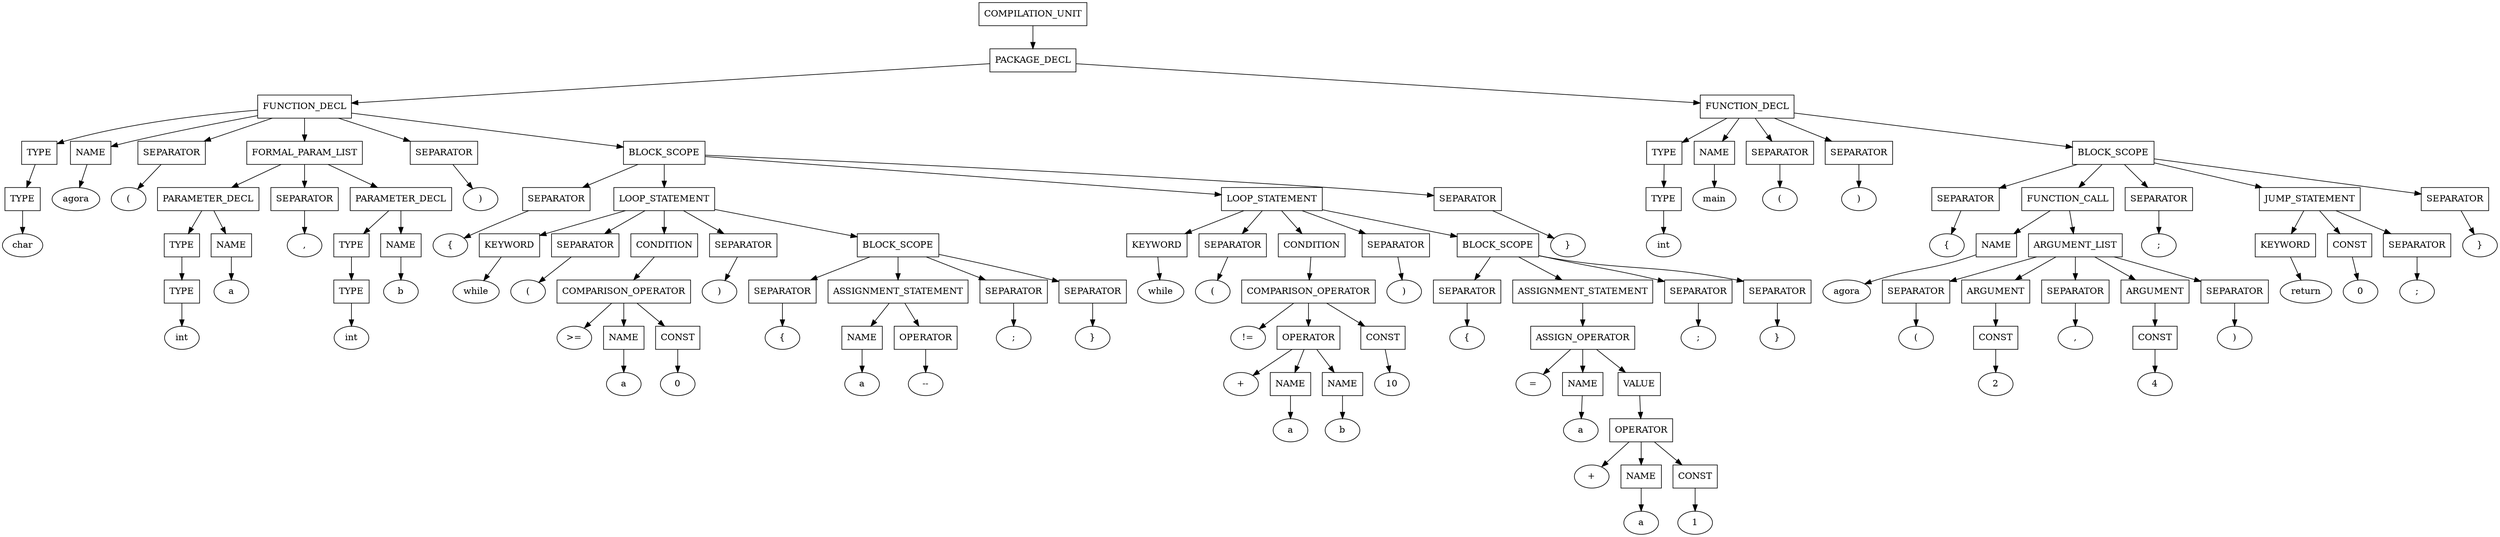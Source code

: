 digraph G {
	splines="TRUE";
	n_0 [label="COMPILATION_UNIT", shape="rectangle"]
	n_0 -> n_1
	n_1 [label="PACKAGE_DECL", shape="rectangle"]
	n_1 -> n_2
	n_2 [label="FUNCTION_DECL", shape="rectangle"]
	n_2 -> n_4
	n_4 [label="TYPE", shape="rectangle"]
	n_4 -> n_15
	n_15 [label="TYPE", shape="rectangle"]
	n_15 -> n_35
	n_35 [label="char", shape="ellipse"]
	n_2 -> n_5
	n_5 [label="NAME", shape="rectangle"]
	n_5 -> n_16
	n_16 [label="agora", shape="ellipse"]
	n_2 -> n_6
	n_6 [label="SEPARATOR", shape="rectangle"]
	n_6 -> n_17
	n_17 [label="(", shape="ellipse"]
	n_2 -> n_7
	n_7 [label="FORMAL_PARAM_LIST", shape="rectangle"]
	n_7 -> n_18
	n_18 [label="PARAMETER_DECL", shape="rectangle"]
	n_18 -> n_36
	n_36 [label="TYPE", shape="rectangle"]
	n_36 -> n_62
	n_62 [label="TYPE", shape="rectangle"]
	n_62 -> n_91
	n_91 [label="int", shape="ellipse"]
	n_18 -> n_37
	n_37 [label="NAME", shape="rectangle"]
	n_37 -> n_63
	n_63 [label="a", shape="ellipse"]
	n_7 -> n_19
	n_19 [label="SEPARATOR", shape="rectangle"]
	n_19 -> n_38
	n_38 [label=",", shape="ellipse"]
	n_7 -> n_20
	n_20 [label="PARAMETER_DECL", shape="rectangle"]
	n_20 -> n_39
	n_39 [label="TYPE", shape="rectangle"]
	n_39 -> n_64
	n_64 [label="TYPE", shape="rectangle"]
	n_64 -> n_92
	n_92 [label="int", shape="ellipse"]
	n_20 -> n_40
	n_40 [label="NAME", shape="rectangle"]
	n_40 -> n_65
	n_65 [label="b", shape="ellipse"]
	n_2 -> n_8
	n_8 [label="SEPARATOR", shape="rectangle"]
	n_8 -> n_21
	n_21 [label=")", shape="ellipse"]
	n_2 -> n_9
	n_9 [label="BLOCK_SCOPE", shape="rectangle"]
	n_9 -> n_22
	n_22 [label="SEPARATOR", shape="rectangle"]
	n_22 -> n_41
	n_41 [label="{", shape="ellipse"]
	n_9 -> n_23
	n_23 [label="LOOP_STATEMENT", shape="rectangle"]
	n_23 -> n_42
	n_42 [label="KEYWORD", shape="rectangle"]
	n_42 -> n_66
	n_66 [label="while", shape="ellipse"]
	n_23 -> n_43
	n_43 [label="SEPARATOR", shape="rectangle"]
	n_43 -> n_67
	n_67 [label="(", shape="ellipse"]
	n_23 -> n_44
	n_44 [label="CONDITION", shape="rectangle"]
	n_44 -> n_68
	n_68 [label="COMPARISON_OPERATOR", shape="rectangle"]
	n_68 -> n_93
	n_93 [label=">=", shape="ellipse"]
	n_68 -> n_94
	n_94 [label="NAME", shape="rectangle"]
	n_94 -> n_113
	n_113 [label="a", shape="ellipse"]
	n_68 -> n_95
	n_95 [label="CONST", shape="rectangle"]
	n_95 -> n_114
	n_114 [label="0", shape="ellipse"]
	n_23 -> n_45
	n_45 [label="SEPARATOR", shape="rectangle"]
	n_45 -> n_69
	n_69 [label=")", shape="ellipse"]
	n_23 -> n_46
	n_46 [label="BLOCK_SCOPE", shape="rectangle"]
	n_46 -> n_70
	n_70 [label="SEPARATOR", shape="rectangle"]
	n_70 -> n_96
	n_96 [label="{", shape="ellipse"]
	n_46 -> n_71
	n_71 [label="ASSIGNMENT_STATEMENT", shape="rectangle"]
	n_71 -> n_97
	n_97 [label="NAME", shape="rectangle"]
	n_97 -> n_115
	n_115 [label="a", shape="ellipse"]
	n_71 -> n_98
	n_98 [label="OPERATOR", shape="rectangle"]
	n_98 -> n_116
	n_116 [label="--", shape="ellipse"]
	n_46 -> n_72
	n_72 [label="SEPARATOR", shape="rectangle"]
	n_72 -> n_99
	n_99 [label=";", shape="ellipse"]
	n_46 -> n_73
	n_73 [label="SEPARATOR", shape="rectangle"]
	n_73 -> n_100
	n_100 [label="}", shape="ellipse"]
	n_9 -> n_24
	n_24 [label="LOOP_STATEMENT", shape="rectangle"]
	n_24 -> n_47
	n_47 [label="KEYWORD", shape="rectangle"]
	n_47 -> n_74
	n_74 [label="while", shape="ellipse"]
	n_24 -> n_48
	n_48 [label="SEPARATOR", shape="rectangle"]
	n_48 -> n_75
	n_75 [label="(", shape="ellipse"]
	n_24 -> n_49
	n_49 [label="CONDITION", shape="rectangle"]
	n_49 -> n_76
	n_76 [label="COMPARISON_OPERATOR", shape="rectangle"]
	n_76 -> n_101
	n_101 [label="!=", shape="ellipse"]
	n_76 -> n_102
	n_102 [label="OPERATOR", shape="rectangle"]
	n_102 -> n_117
	n_117 [label="+", shape="ellipse"]
	n_102 -> n_118
	n_118 [label="NAME", shape="rectangle"]
	n_118 -> n_126
	n_126 [label="a", shape="ellipse"]
	n_102 -> n_119
	n_119 [label="NAME", shape="rectangle"]
	n_119 -> n_127
	n_127 [label="b", shape="ellipse"]
	n_76 -> n_103
	n_103 [label="CONST", shape="rectangle"]
	n_103 -> n_120
	n_120 [label="10", shape="ellipse"]
	n_24 -> n_50
	n_50 [label="SEPARATOR", shape="rectangle"]
	n_50 -> n_77
	n_77 [label=")", shape="ellipse"]
	n_24 -> n_51
	n_51 [label="BLOCK_SCOPE", shape="rectangle"]
	n_51 -> n_78
	n_78 [label="SEPARATOR", shape="rectangle"]
	n_78 -> n_104
	n_104 [label="{", shape="ellipse"]
	n_51 -> n_79
	n_79 [label="ASSIGNMENT_STATEMENT", shape="rectangle"]
	n_79 -> n_105
	n_105 [label="ASSIGN_OPERATOR", shape="rectangle"]
	n_105 -> n_121
	n_121 [label="=", shape="ellipse"]
	n_105 -> n_122
	n_122 [label="NAME", shape="rectangle"]
	n_122 -> n_128
	n_128 [label="a", shape="ellipse"]
	n_105 -> n_123
	n_123 [label="VALUE", shape="rectangle"]
	n_123 -> n_129
	n_129 [label="OPERATOR", shape="rectangle"]
	n_129 -> n_130
	n_130 [label="+", shape="ellipse"]
	n_129 -> n_131
	n_131 [label="NAME", shape="rectangle"]
	n_131 -> n_133
	n_133 [label="a", shape="ellipse"]
	n_129 -> n_132
	n_132 [label="CONST", shape="rectangle"]
	n_132 -> n_134
	n_134 [label="1", shape="ellipse"]
	n_51 -> n_80
	n_80 [label="SEPARATOR", shape="rectangle"]
	n_80 -> n_106
	n_106 [label=";", shape="ellipse"]
	n_51 -> n_81
	n_81 [label="SEPARATOR", shape="rectangle"]
	n_81 -> n_107
	n_107 [label="}", shape="ellipse"]
	n_9 -> n_25
	n_25 [label="SEPARATOR", shape="rectangle"]
	n_25 -> n_52
	n_52 [label="}", shape="ellipse"]
	n_1 -> n_3
	n_3 [label="FUNCTION_DECL", shape="rectangle"]
	n_3 -> n_10
	n_10 [label="TYPE", shape="rectangle"]
	n_10 -> n_26
	n_26 [label="TYPE", shape="rectangle"]
	n_26 -> n_53
	n_53 [label="int", shape="ellipse"]
	n_3 -> n_11
	n_11 [label="NAME", shape="rectangle"]
	n_11 -> n_27
	n_27 [label="main", shape="ellipse"]
	n_3 -> n_12
	n_12 [label="SEPARATOR", shape="rectangle"]
	n_12 -> n_28
	n_28 [label="(", shape="ellipse"]
	n_3 -> n_13
	n_13 [label="SEPARATOR", shape="rectangle"]
	n_13 -> n_29
	n_29 [label=")", shape="ellipse"]
	n_3 -> n_14
	n_14 [label="BLOCK_SCOPE", shape="rectangle"]
	n_14 -> n_30
	n_30 [label="SEPARATOR", shape="rectangle"]
	n_30 -> n_54
	n_54 [label="{", shape="ellipse"]
	n_14 -> n_31
	n_31 [label="FUNCTION_CALL", shape="rectangle"]
	n_31 -> n_55
	n_55 [label="NAME", shape="rectangle"]
	n_55 -> n_82
	n_82 [label="agora", shape="ellipse"]
	n_31 -> n_56
	n_56 [label="ARGUMENT_LIST", shape="rectangle"]
	n_56 -> n_83
	n_83 [label="SEPARATOR", shape="rectangle"]
	n_83 -> n_108
	n_108 [label="(", shape="ellipse"]
	n_56 -> n_84
	n_84 [label="ARGUMENT", shape="rectangle"]
	n_84 -> n_109
	n_109 [label="CONST", shape="rectangle"]
	n_109 -> n_124
	n_124 [label="2", shape="ellipse"]
	n_56 -> n_85
	n_85 [label="SEPARATOR", shape="rectangle"]
	n_85 -> n_110
	n_110 [label=",", shape="ellipse"]
	n_56 -> n_86
	n_86 [label="ARGUMENT", shape="rectangle"]
	n_86 -> n_111
	n_111 [label="CONST", shape="rectangle"]
	n_111 -> n_125
	n_125 [label="4", shape="ellipse"]
	n_56 -> n_87
	n_87 [label="SEPARATOR", shape="rectangle"]
	n_87 -> n_112
	n_112 [label=")", shape="ellipse"]
	n_14 -> n_32
	n_32 [label="SEPARATOR", shape="rectangle"]
	n_32 -> n_57
	n_57 [label=";", shape="ellipse"]
	n_14 -> n_33
	n_33 [label="JUMP_STATEMENT", shape="rectangle"]
	n_33 -> n_58
	n_58 [label="KEYWORD", shape="rectangle"]
	n_58 -> n_88
	n_88 [label="return", shape="ellipse"]
	n_33 -> n_59
	n_59 [label="CONST", shape="rectangle"]
	n_59 -> n_89
	n_89 [label="0", shape="ellipse"]
	n_33 -> n_60
	n_60 [label="SEPARATOR", shape="rectangle"]
	n_60 -> n_90
	n_90 [label=";", shape="ellipse"]
	n_14 -> n_34
	n_34 [label="SEPARATOR", shape="rectangle"]
	n_34 -> n_61
	n_61 [label="}", shape="ellipse"]
}